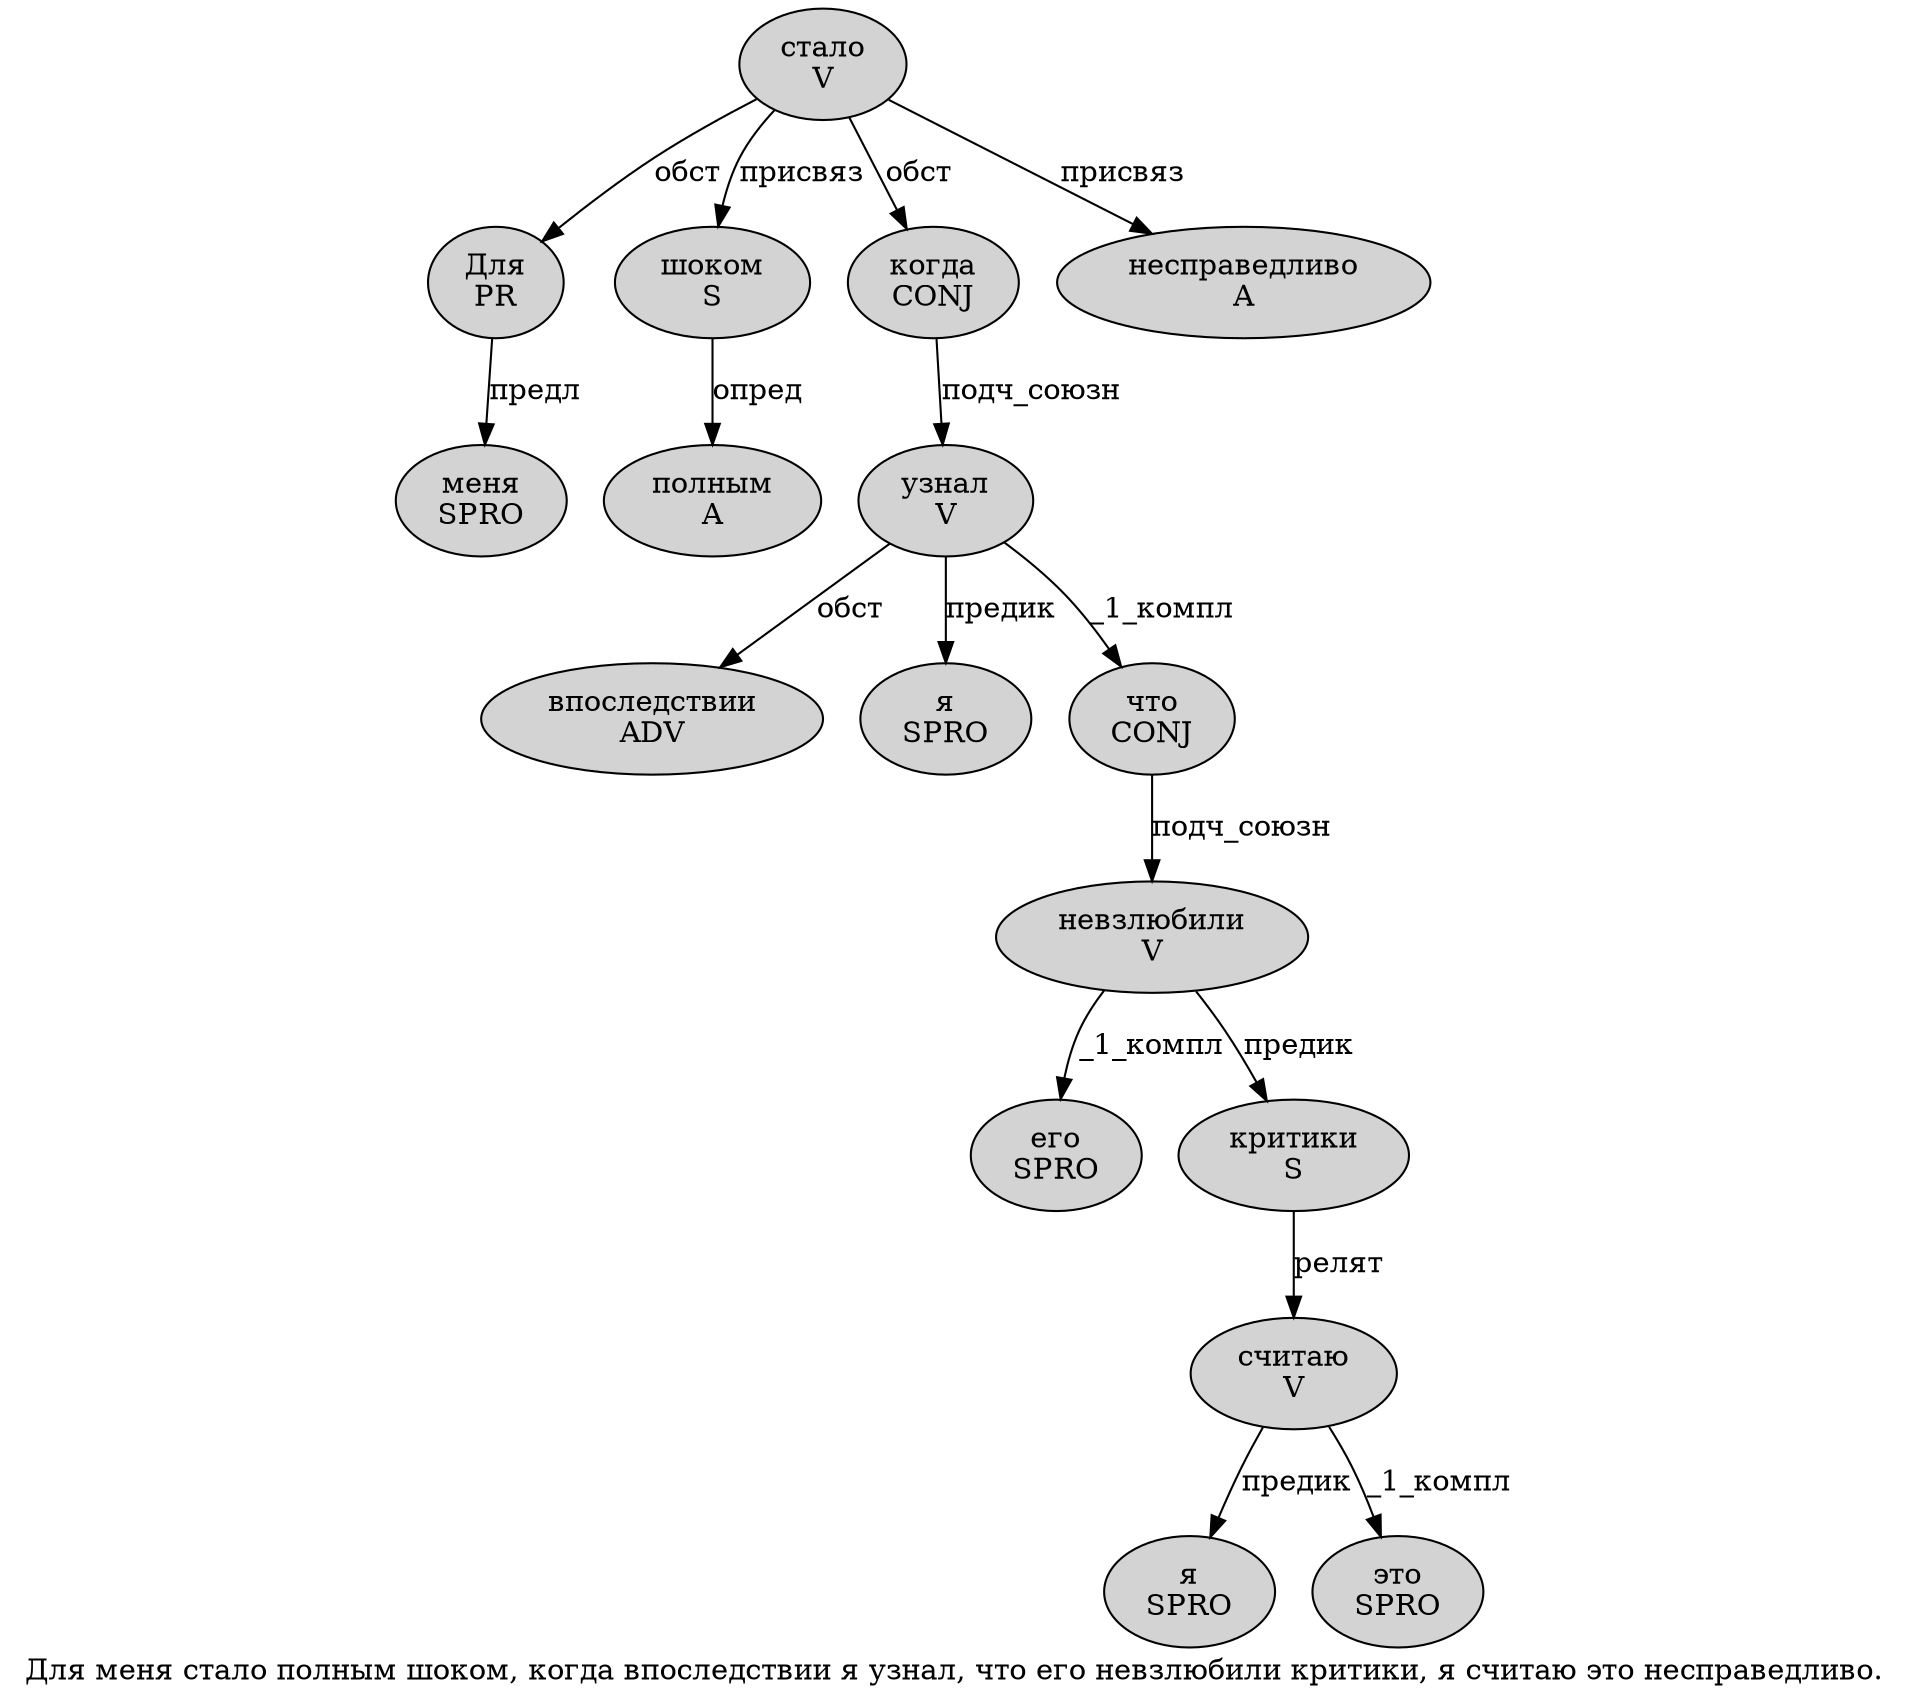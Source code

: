 digraph SENTENCE_4715 {
	graph [label="Для меня стало полным шоком, когда впоследствии я узнал, что его невзлюбили критики, я считаю это несправедливо."]
	node [style=filled]
		0 [label="Для
PR" color="" fillcolor=lightgray penwidth=1 shape=ellipse]
		1 [label="меня
SPRO" color="" fillcolor=lightgray penwidth=1 shape=ellipse]
		2 [label="стало
V" color="" fillcolor=lightgray penwidth=1 shape=ellipse]
		3 [label="полным
A" color="" fillcolor=lightgray penwidth=1 shape=ellipse]
		4 [label="шоком
S" color="" fillcolor=lightgray penwidth=1 shape=ellipse]
		6 [label="когда
CONJ" color="" fillcolor=lightgray penwidth=1 shape=ellipse]
		7 [label="впоследствии
ADV" color="" fillcolor=lightgray penwidth=1 shape=ellipse]
		8 [label="я
SPRO" color="" fillcolor=lightgray penwidth=1 shape=ellipse]
		9 [label="узнал
V" color="" fillcolor=lightgray penwidth=1 shape=ellipse]
		11 [label="что
CONJ" color="" fillcolor=lightgray penwidth=1 shape=ellipse]
		12 [label="его
SPRO" color="" fillcolor=lightgray penwidth=1 shape=ellipse]
		13 [label="невзлюбили
V" color="" fillcolor=lightgray penwidth=1 shape=ellipse]
		14 [label="критики
S" color="" fillcolor=lightgray penwidth=1 shape=ellipse]
		16 [label="я
SPRO" color="" fillcolor=lightgray penwidth=1 shape=ellipse]
		17 [label="считаю
V" color="" fillcolor=lightgray penwidth=1 shape=ellipse]
		18 [label="это
SPRO" color="" fillcolor=lightgray penwidth=1 shape=ellipse]
		19 [label="несправедливо
A" color="" fillcolor=lightgray penwidth=1 shape=ellipse]
			6 -> 9 [label="подч_союзн"]
			0 -> 1 [label="предл"]
			11 -> 13 [label="подч_союзн"]
			13 -> 12 [label="_1_компл"]
			13 -> 14 [label="предик"]
			14 -> 17 [label="релят"]
			2 -> 0 [label="обст"]
			2 -> 4 [label="присвяз"]
			2 -> 6 [label="обст"]
			2 -> 19 [label="присвяз"]
			9 -> 7 [label="обст"]
			9 -> 8 [label="предик"]
			9 -> 11 [label="_1_компл"]
			4 -> 3 [label="опред"]
			17 -> 16 [label="предик"]
			17 -> 18 [label="_1_компл"]
}